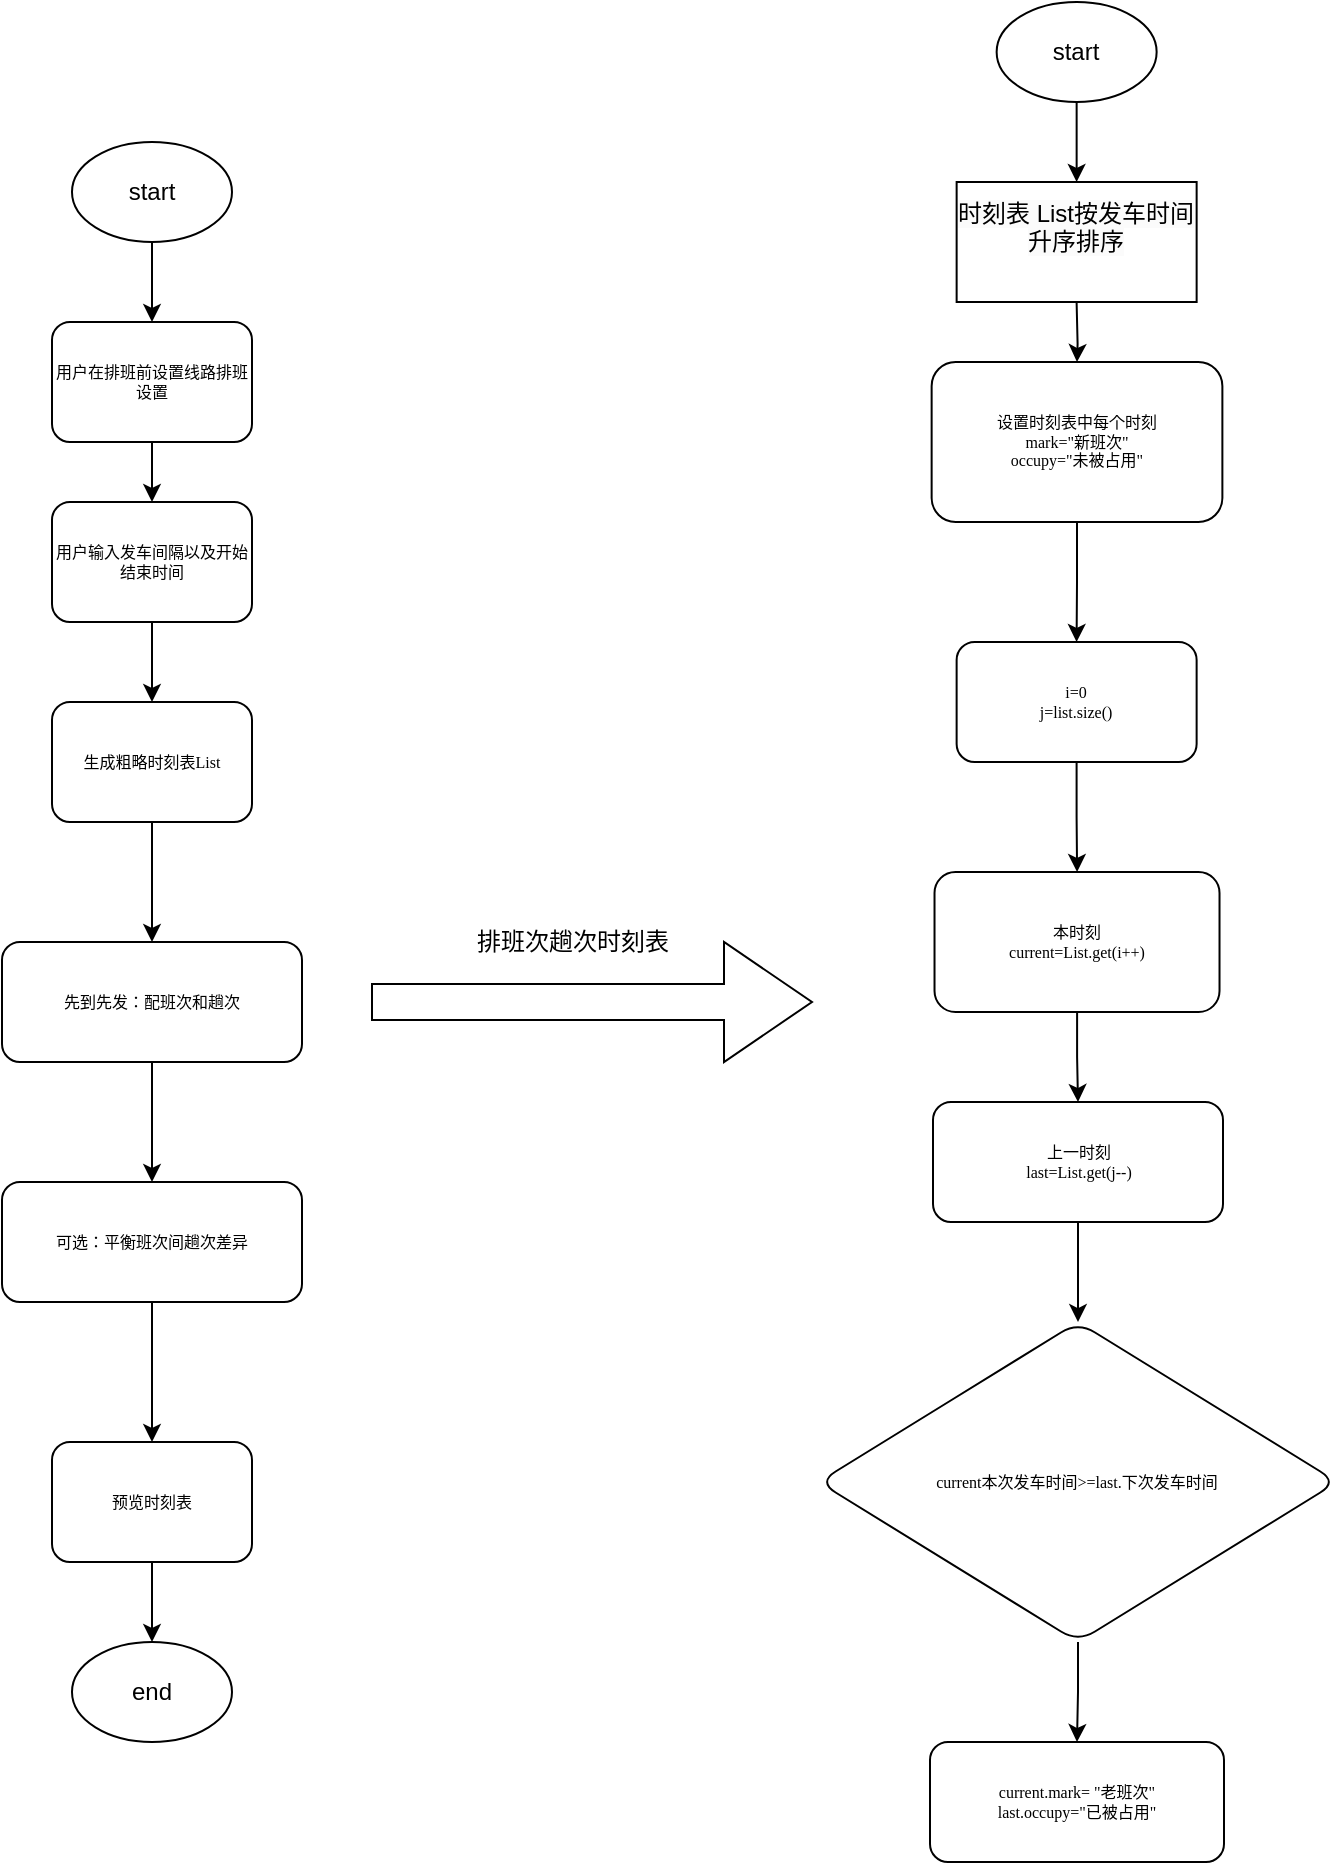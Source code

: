 <mxfile version="20.8.20" type="github">
  <diagram name="Page-1" id="74e2e168-ea6b-b213-b513-2b3c1d86103e">
    <mxGraphModel dx="1434" dy="1646" grid="1" gridSize="10" guides="1" tooltips="1" connect="1" arrows="1" fold="1" page="1" pageScale="1" pageWidth="1100" pageHeight="850" background="none" math="0" shadow="0">
      <root>
        <mxCell id="0" />
        <mxCell id="1" parent="0" />
        <mxCell id="b6_RLqLPcu_OV3eUK9mM-3" value="" style="edgeStyle=orthogonalEdgeStyle;rounded=0;orthogonalLoop=1;jettySize=auto;html=1;" edge="1" parent="1" source="b6_RLqLPcu_OV3eUK9mM-4" target="b6_RLqLPcu_OV3eUK9mM-7">
          <mxGeometry relative="1" as="geometry" />
        </mxCell>
        <mxCell id="b6_RLqLPcu_OV3eUK9mM-4" value="start" style="ellipse;whiteSpace=wrap;html=1;" vertex="1" parent="1">
          <mxGeometry x="300" y="40" width="80" height="50" as="geometry" />
        </mxCell>
        <mxCell id="b6_RLqLPcu_OV3eUK9mM-5" value="end" style="ellipse;whiteSpace=wrap;html=1;" vertex="1" parent="1">
          <mxGeometry x="300" y="790" width="80" height="50" as="geometry" />
        </mxCell>
        <mxCell id="b6_RLqLPcu_OV3eUK9mM-6" value="" style="edgeStyle=orthogonalEdgeStyle;rounded=0;orthogonalLoop=1;jettySize=auto;html=1;" edge="1" parent="1" source="b6_RLqLPcu_OV3eUK9mM-7" target="b6_RLqLPcu_OV3eUK9mM-8">
          <mxGeometry relative="1" as="geometry" />
        </mxCell>
        <mxCell id="b6_RLqLPcu_OV3eUK9mM-7" value="用户在排班前设置线路排班设置" style="rounded=1;whiteSpace=wrap;html=1;shadow=0;labelBackgroundColor=none;strokeWidth=1;fontFamily=Verdana;fontSize=8;align=center;" vertex="1" parent="1">
          <mxGeometry x="290" y="130" width="100" height="60" as="geometry" />
        </mxCell>
        <mxCell id="b6_RLqLPcu_OV3eUK9mM-29" value="" style="edgeStyle=orthogonalEdgeStyle;rounded=0;orthogonalLoop=1;jettySize=auto;html=1;" edge="1" parent="1" source="b6_RLqLPcu_OV3eUK9mM-8" target="b6_RLqLPcu_OV3eUK9mM-11">
          <mxGeometry relative="1" as="geometry" />
        </mxCell>
        <mxCell id="b6_RLqLPcu_OV3eUK9mM-8" value="用户输入发车间隔以及开始结束时间" style="rounded=1;whiteSpace=wrap;html=1;shadow=0;labelBackgroundColor=none;strokeWidth=1;fontFamily=Verdana;fontSize=8;align=center;" vertex="1" parent="1">
          <mxGeometry x="290" y="220" width="100" height="60" as="geometry" />
        </mxCell>
        <mxCell id="b6_RLqLPcu_OV3eUK9mM-9" value="" style="edgeStyle=orthogonalEdgeStyle;rounded=0;orthogonalLoop=1;jettySize=auto;html=1;" edge="1" parent="1" source="b6_RLqLPcu_OV3eUK9mM-10" target="b6_RLqLPcu_OV3eUK9mM-5">
          <mxGeometry relative="1" as="geometry" />
        </mxCell>
        <mxCell id="b6_RLqLPcu_OV3eUK9mM-10" value="预览时刻表" style="rounded=1;whiteSpace=wrap;html=1;shadow=0;labelBackgroundColor=none;strokeWidth=1;fontFamily=Verdana;fontSize=8;align=center;" vertex="1" parent="1">
          <mxGeometry x="290" y="690" width="100" height="60" as="geometry" />
        </mxCell>
        <mxCell id="b6_RLqLPcu_OV3eUK9mM-45" value="" style="edgeStyle=orthogonalEdgeStyle;rounded=0;orthogonalLoop=1;jettySize=auto;html=1;" edge="1" parent="1" source="b6_RLqLPcu_OV3eUK9mM-11" target="b6_RLqLPcu_OV3eUK9mM-44">
          <mxGeometry relative="1" as="geometry" />
        </mxCell>
        <mxCell id="b6_RLqLPcu_OV3eUK9mM-11" value="生成粗略时刻表List" style="rounded=1;whiteSpace=wrap;html=1;shadow=0;labelBackgroundColor=none;strokeWidth=1;fontFamily=Verdana;fontSize=8;align=center;" vertex="1" parent="1">
          <mxGeometry x="290" y="320" width="100" height="60" as="geometry" />
        </mxCell>
        <mxCell id="b6_RLqLPcu_OV3eUK9mM-38" value="" style="edgeStyle=orthogonalEdgeStyle;rounded=0;orthogonalLoop=1;jettySize=auto;html=1;" edge="1" parent="1" source="b6_RLqLPcu_OV3eUK9mM-34" target="b6_RLqLPcu_OV3eUK9mM-37">
          <mxGeometry relative="1" as="geometry" />
        </mxCell>
        <mxCell id="b6_RLqLPcu_OV3eUK9mM-34" value="本时刻&lt;br&gt;current=List.get(i++)" style="rounded=1;whiteSpace=wrap;html=1;shadow=0;labelBackgroundColor=none;strokeWidth=1;fontFamily=Verdana;fontSize=8;align=center;" vertex="1" parent="1">
          <mxGeometry x="731.26" y="405" width="142.5" height="70" as="geometry" />
        </mxCell>
        <mxCell id="b6_RLqLPcu_OV3eUK9mM-53" value="" style="edgeStyle=orthogonalEdgeStyle;rounded=0;orthogonalLoop=1;jettySize=auto;html=1;" edge="1" parent="1" source="b6_RLqLPcu_OV3eUK9mM-37" target="b6_RLqLPcu_OV3eUK9mM-52">
          <mxGeometry relative="1" as="geometry" />
        </mxCell>
        <mxCell id="b6_RLqLPcu_OV3eUK9mM-37" value="上一时刻&lt;br&gt;last=List.get(j--)" style="whiteSpace=wrap;html=1;fontSize=8;fontFamily=Verdana;rounded=1;shadow=0;labelBackgroundColor=none;strokeWidth=1;" vertex="1" parent="1">
          <mxGeometry x="730.5" y="520" width="145" height="60" as="geometry" />
        </mxCell>
        <mxCell id="b6_RLqLPcu_OV3eUK9mM-57" value="" style="edgeStyle=orthogonalEdgeStyle;rounded=0;orthogonalLoop=1;jettySize=auto;html=1;" edge="1" parent="1" source="b6_RLqLPcu_OV3eUK9mM-40" target="b6_RLqLPcu_OV3eUK9mM-56">
          <mxGeometry relative="1" as="geometry" />
        </mxCell>
        <mxCell id="b6_RLqLPcu_OV3eUK9mM-40" value="设置时刻表中每个时刻&lt;br&gt;mark=&quot;新班次&quot;&lt;br&gt;occupy=&quot;未被占用&quot;" style="whiteSpace=wrap;html=1;fontSize=8;fontFamily=Verdana;rounded=1;shadow=0;labelBackgroundColor=none;strokeWidth=1;" vertex="1" parent="1">
          <mxGeometry x="729.82" y="150" width="145.37" height="80" as="geometry" />
        </mxCell>
        <mxCell id="b6_RLqLPcu_OV3eUK9mM-51" value="" style="edgeStyle=orthogonalEdgeStyle;rounded=0;orthogonalLoop=1;jettySize=auto;html=1;" edge="1" parent="1" target="b6_RLqLPcu_OV3eUK9mM-40">
          <mxGeometry relative="1" as="geometry">
            <mxPoint x="802.3" y="120" as="sourcePoint" />
          </mxGeometry>
        </mxCell>
        <mxCell id="b6_RLqLPcu_OV3eUK9mM-47" value="" style="edgeStyle=orthogonalEdgeStyle;rounded=0;orthogonalLoop=1;jettySize=auto;html=1;" edge="1" parent="1" source="b6_RLqLPcu_OV3eUK9mM-44" target="b6_RLqLPcu_OV3eUK9mM-46">
          <mxGeometry relative="1" as="geometry" />
        </mxCell>
        <mxCell id="b6_RLqLPcu_OV3eUK9mM-44" value="先到先发：配班次和趟次" style="whiteSpace=wrap;html=1;fontSize=8;fontFamily=Verdana;rounded=1;shadow=0;labelBackgroundColor=none;strokeWidth=1;" vertex="1" parent="1">
          <mxGeometry x="265" y="440" width="150" height="60" as="geometry" />
        </mxCell>
        <mxCell id="b6_RLqLPcu_OV3eUK9mM-48" value="" style="edgeStyle=orthogonalEdgeStyle;rounded=0;orthogonalLoop=1;jettySize=auto;html=1;" edge="1" parent="1" source="b6_RLqLPcu_OV3eUK9mM-46" target="b6_RLqLPcu_OV3eUK9mM-10">
          <mxGeometry relative="1" as="geometry" />
        </mxCell>
        <mxCell id="b6_RLqLPcu_OV3eUK9mM-46" value="可选：平衡班次间趟次差异" style="whiteSpace=wrap;html=1;fontSize=8;fontFamily=Verdana;rounded=1;shadow=0;labelBackgroundColor=none;strokeWidth=1;" vertex="1" parent="1">
          <mxGeometry x="265" y="560" width="150" height="60" as="geometry" />
        </mxCell>
        <mxCell id="b6_RLqLPcu_OV3eUK9mM-49" value="" style="shape=singleArrow;whiteSpace=wrap;html=1;" vertex="1" parent="1">
          <mxGeometry x="450" y="440" width="220" height="60" as="geometry" />
        </mxCell>
        <mxCell id="b6_RLqLPcu_OV3eUK9mM-50" value="排班次趟次时刻表" style="text;html=1;align=center;verticalAlign=middle;resizable=0;points=[];autosize=1;strokeColor=none;fillColor=none;" vertex="1" parent="1">
          <mxGeometry x="490" y="425" width="120" height="30" as="geometry" />
        </mxCell>
        <mxCell id="b6_RLqLPcu_OV3eUK9mM-55" value="" style="edgeStyle=orthogonalEdgeStyle;rounded=0;orthogonalLoop=1;jettySize=auto;html=1;" edge="1" parent="1" source="b6_RLqLPcu_OV3eUK9mM-52" target="b6_RLqLPcu_OV3eUK9mM-54">
          <mxGeometry relative="1" as="geometry" />
        </mxCell>
        <mxCell id="b6_RLqLPcu_OV3eUK9mM-52" value="current本次发车时间&amp;gt;=last.下次发车时间" style="rhombus;whiteSpace=wrap;html=1;fontSize=8;fontFamily=Verdana;rounded=1;shadow=0;labelBackgroundColor=none;strokeWidth=1;" vertex="1" parent="1">
          <mxGeometry x="673.31" y="630" width="259.37" height="160" as="geometry" />
        </mxCell>
        <mxCell id="b6_RLqLPcu_OV3eUK9mM-54" value="current.mark= &quot;老班次&quot;&lt;br&gt;last.occupy=&quot;已被占用&quot;" style="whiteSpace=wrap;html=1;fontSize=8;fontFamily=Verdana;rounded=1;shadow=0;labelBackgroundColor=none;strokeWidth=1;" vertex="1" parent="1">
          <mxGeometry x="729" y="840" width="147" height="60" as="geometry" />
        </mxCell>
        <mxCell id="b6_RLqLPcu_OV3eUK9mM-58" value="" style="edgeStyle=orthogonalEdgeStyle;rounded=0;orthogonalLoop=1;jettySize=auto;html=1;" edge="1" parent="1" source="b6_RLqLPcu_OV3eUK9mM-56" target="b6_RLqLPcu_OV3eUK9mM-34">
          <mxGeometry relative="1" as="geometry" />
        </mxCell>
        <mxCell id="b6_RLqLPcu_OV3eUK9mM-56" value="i=0&lt;br&gt;j=list.size()" style="whiteSpace=wrap;html=1;fontSize=8;fontFamily=Verdana;rounded=1;shadow=0;labelBackgroundColor=none;strokeWidth=1;" vertex="1" parent="1">
          <mxGeometry x="742.315" y="290" width="120" height="60" as="geometry" />
        </mxCell>
        <mxCell id="b6_RLqLPcu_OV3eUK9mM-62" value="" style="edgeStyle=orthogonalEdgeStyle;rounded=0;orthogonalLoop=1;jettySize=auto;html=1;" edge="1" parent="1" source="b6_RLqLPcu_OV3eUK9mM-59" target="b6_RLqLPcu_OV3eUK9mM-61">
          <mxGeometry relative="1" as="geometry" />
        </mxCell>
        <mxCell id="b6_RLqLPcu_OV3eUK9mM-59" value="start" style="ellipse;whiteSpace=wrap;html=1;" vertex="1" parent="1">
          <mxGeometry x="762.32" y="-30" width="80" height="50" as="geometry" />
        </mxCell>
        <mxCell id="b6_RLqLPcu_OV3eUK9mM-61" value="&#xa;&lt;span style=&quot;color: rgb(0, 0, 0); font-family: Helvetica; font-size: 12px; font-style: normal; font-variant-ligatures: normal; font-variant-caps: normal; font-weight: 400; letter-spacing: normal; orphans: 2; text-align: center; text-indent: 0px; text-transform: none; widows: 2; word-spacing: 0px; -webkit-text-stroke-width: 0px; background-color: rgb(251, 251, 251); text-decoration-thickness: initial; text-decoration-style: initial; text-decoration-color: initial; float: none; display: inline !important;&quot;&gt;时刻表 List按发车时间升序排序&lt;/span&gt;&#xa;&#xa;" style="whiteSpace=wrap;html=1;" vertex="1" parent="1">
          <mxGeometry x="742.32" y="60" width="120" height="60" as="geometry" />
        </mxCell>
      </root>
    </mxGraphModel>
  </diagram>
</mxfile>
